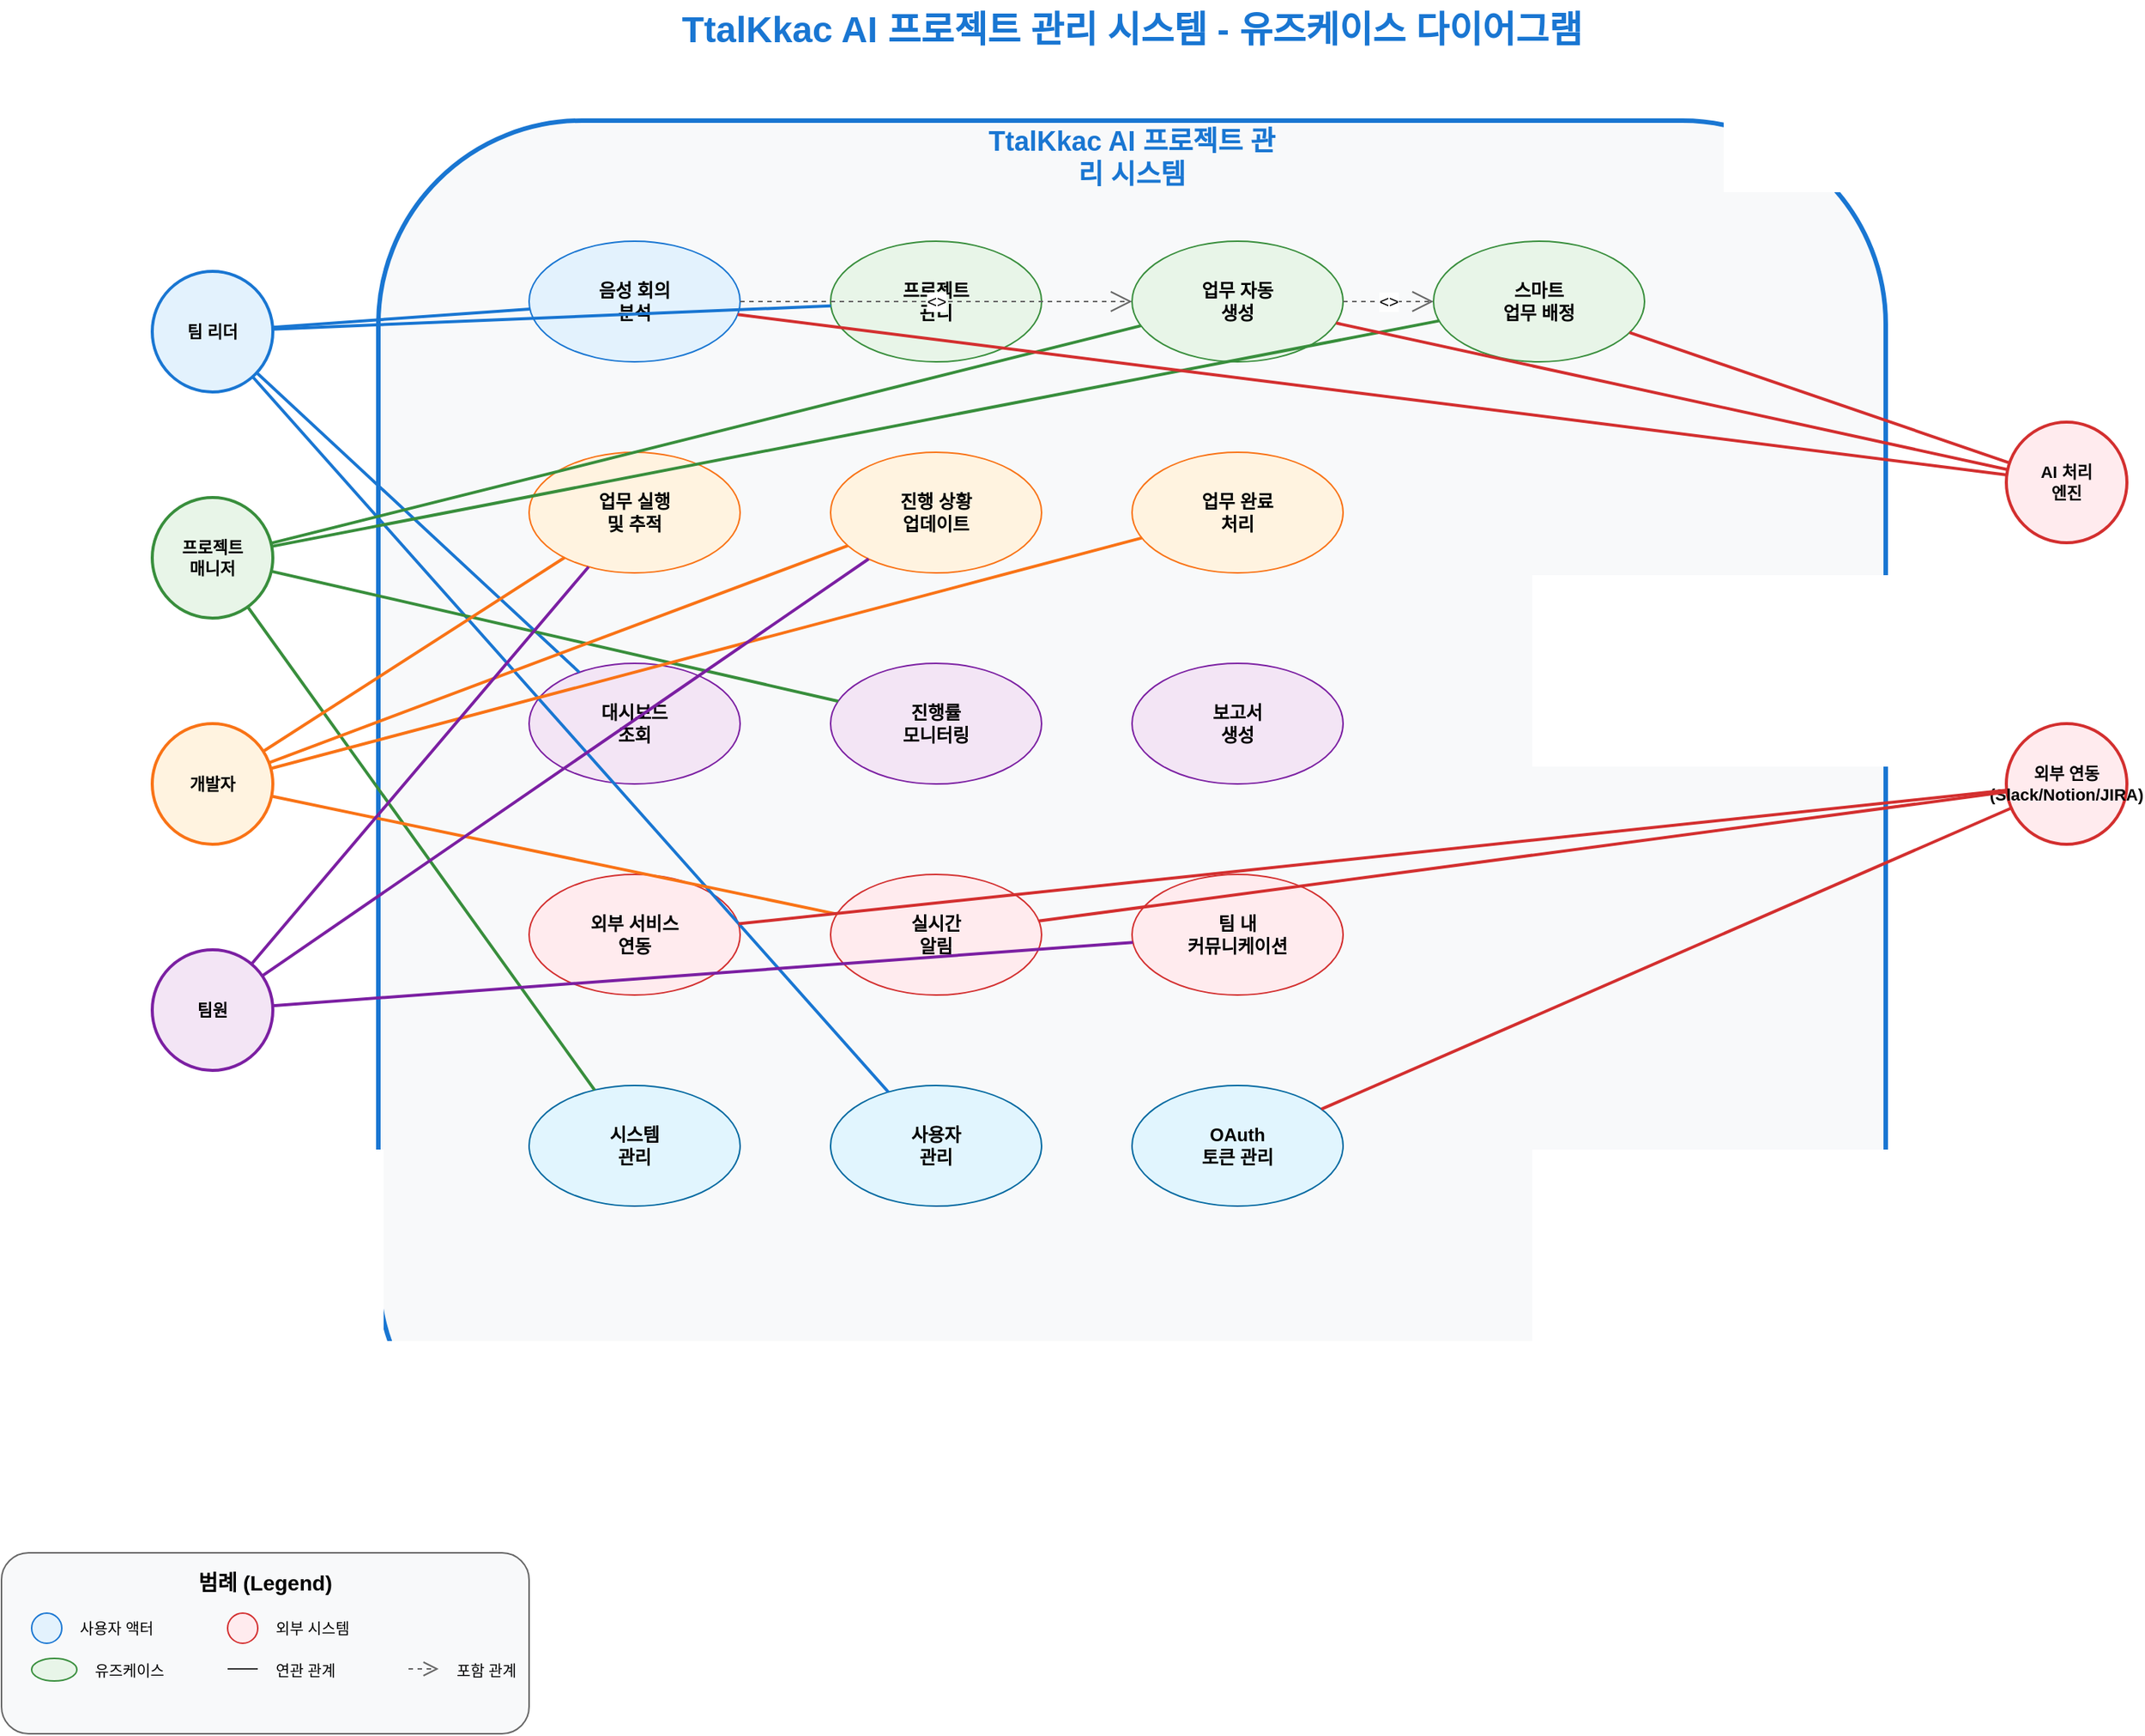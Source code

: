 <mxfile>
    <diagram name="TtalKkac 유즈케이스 다이어그램" id="ttalkkac-usecase">
        <mxGraphModel dx="1400" dy="1000" grid="1" gridSize="10" guides="1" tooltips="1" connect="1" arrows="1" fold="1" page="1" pageScale="1" pageWidth="1600" pageHeight="1200" math="0" shadow="0">
            <root>
                <mxCell id="0"/>
                <mxCell id="1" parent="0"/>
                
                <!-- 제목 -->
                <mxCell id="title" value="TtalKkac AI 프로젝트 관리 시스템 - 유즈케이스 다이어그램" style="text;html=1;strokeColor=none;fillColor=none;align=center;verticalAlign=middle;whiteSpace=wrap;rounded=0;fontSize=24;fontStyle=1;fontColor=#1976D2;" parent="1" vertex="1">
                    <mxGeometry x="400" y="20" width="800" height="40" as="geometry"/>
                </mxCell>
                
                <!-- 시스템 경계 -->
                <mxCell id="system-boundary" value="" style="rounded=1;whiteSpace=wrap;html=1;fillColor=#f8f9fa;strokeColor=#1976d2;strokeWidth=3;strokeDashArray=5 5;" parent="1" vertex="1">
                    <mxGeometry x="300" y="100" width="1000" height="900" as="geometry"/>
                </mxCell>
                <mxCell id="system-label" value="TtalKkac AI 프로젝트 관리 시스템" style="text;html=1;strokeColor=none;fillColor=none;align=center;verticalAlign=middle;whiteSpace=wrap;rounded=0;fontSize=18;fontStyle=1;fontColor=#1976d2;" parent="1" vertex="1">
                    <mxGeometry x="700" y="110" width="200" height="30" as="geometry"/>
                </mxCell>
                
                <!-- 액터들 (원형으로 변경) -->
                <!-- 팀 리더 -->
                <mxCell id="team-leader" value="팀 리더" style="ellipse;whiteSpace=wrap;html=1;aspect=fixed;fillColor=#e3f2fd;strokeColor=#1976d2;strokeWidth=2;fontSize=11;fontStyle=1;" parent="1" vertex="1">
                    <mxGeometry x="150" y="200" width="80" height="80" as="geometry"/>
                </mxCell>
                
                <!-- 프로젝트 매니저 -->
                <mxCell id="project-manager" value="프로젝트&#10;매니저" style="ellipse;whiteSpace=wrap;html=1;aspect=fixed;fillColor=#e8f5e8;strokeColor=#388e3c;strokeWidth=2;fontSize=11;fontStyle=1;" parent="1" vertex="1">
                    <mxGeometry x="150" y="350" width="80" height="80" as="geometry"/>
                </mxCell>
                
                <!-- 개발자 -->
                <mxCell id="developer" value="개발자" style="ellipse;whiteSpace=wrap;html=1;aspect=fixed;fillColor=#fff3e0;strokeColor=#f97316;strokeWidth=2;fontSize=11;fontStyle=1;" parent="1" vertex="1">
                    <mxGeometry x="150" y="500" width="80" height="80" as="geometry"/>
                </mxCell>
                
                <!-- 팀원 -->
                <mxCell id="team-member" value="팀원" style="ellipse;whiteSpace=wrap;html=1;aspect=fixed;fillColor=#f3e5f5;strokeColor=#7b1fa2;strokeWidth=2;fontSize=11;fontStyle=1;" parent="1" vertex="1">
                    <mxGeometry x="150" y="650" width="80" height="80" as="geometry"/>
                </mxCell>
                
                <!-- 외부 시스템들 (원형으로 변경) -->
                <!-- AI 엔진 -->
                <mxCell id="ai-engine" value="AI 처리&#10;엔진" style="ellipse;whiteSpace=wrap;html=1;aspect=fixed;fillColor=#ffebee;strokeColor=#d32f2f;strokeWidth=2;fontSize=11;fontStyle=1;" parent="1" vertex="1">
                    <mxGeometry x="1380" y="300" width="80" height="80" as="geometry"/>
                </mxCell>
                
                <!-- 외부 연동 -->
                <mxCell id="external-systems" value="외부 연동&#10;(Slack/Notion/JIRA)" style="ellipse;whiteSpace=wrap;html=1;aspect=fixed;fillColor=#ffebee;strokeColor=#d32f2f;strokeWidth=2;fontSize=11;fontStyle=1;" parent="1" vertex="1">
                    <mxGeometry x="1380" y="500" width="80" height="80" as="geometry"/>
                </mxCell>
                
                <!-- 주요 유즈케이스들 (그룹별로 정리) -->
                
                <!-- 음성 회의 및 AI 분석 -->
                <mxCell id="uc-voice-meeting" value="음성 회의&#10;분석" style="ellipse;whiteSpace=wrap;html=1;fillColor=#e3f2fd;strokeColor=#1976d2;fontSize=12;fontStyle=1;" parent="1" vertex="1">
                    <mxGeometry x="400" y="180" width="140" height="80" as="geometry"/>
                </mxCell>
                
                <!-- 프로젝트 및 업무 관리 -->
                <mxCell id="uc-project-management" value="프로젝트&#10;관리" style="ellipse;whiteSpace=wrap;html=1;fillColor=#e8f5e8;strokeColor=#388e3c;fontSize=12;fontStyle=1;" parent="1" vertex="1">
                    <mxGeometry x="600" y="180" width="140" height="80" as="geometry"/>
                </mxCell>
                
                <mxCell id="uc-task-generation" value="업무 자동&#10;생성" style="ellipse;whiteSpace=wrap;html=1;fillColor=#e8f5e8;strokeColor=#388e3c;fontSize=12;fontStyle=1;" parent="1" vertex="1">
                    <mxGeometry x="800" y="180" width="140" height="80" as="geometry"/>
                </mxCell>
                
                <mxCell id="uc-smart-assignment" value="스마트&#10;업무 배정" style="ellipse;whiteSpace=wrap;html=1;fillColor=#e8f5e8;strokeColor=#388e3c;fontSize=12;fontStyle=1;" parent="1" vertex="1">
                    <mxGeometry x="1000" y="180" width="140" height="80" as="geometry"/>
                </mxCell>
                
                <!-- 업무 실행 및 추적 -->
                <mxCell id="uc-task-execution" value="업무 실행&#10;및 추적" style="ellipse;whiteSpace=wrap;html=1;fillColor=#fff3e0;strokeColor=#f97316;fontSize=12;fontStyle=1;" parent="1" vertex="1">
                    <mxGeometry x="400" y="320" width="140" height="80" as="geometry"/>
                </mxCell>
                
                <mxCell id="uc-progress-update" value="진행 상황&#10;업데이트" style="ellipse;whiteSpace=wrap;html=1;fillColor=#fff3e0;strokeColor=#f97316;fontSize=12;fontStyle=1;" parent="1" vertex="1">
                    <mxGeometry x="600" y="320" width="140" height="80" as="geometry"/>
                </mxCell>
                
                <mxCell id="uc-task-completion" value="업무 완료&#10;처리" style="ellipse;whiteSpace=wrap;html=1;fillColor=#fff3e0;strokeColor=#f97316;fontSize=12;fontStyle=1;" parent="1" vertex="1">
                    <mxGeometry x="800" y="320" width="140" height="80" as="geometry"/>
                </mxCell>
                
                <!-- 모니터링 및 보고 -->
                <mxCell id="uc-dashboard" value="대시보드&#10;조회" style="ellipse;whiteSpace=wrap;html=1;fillColor=#f3e5f5;strokeColor=#7b1fa2;fontSize=12;fontStyle=1;" parent="1" vertex="1">
                    <mxGeometry x="400" y="460" width="140" height="80" as="geometry"/>
                </mxCell>
                
                <mxCell id="uc-progress-monitoring" value="진행률&#10;모니터링" style="ellipse;whiteSpace=wrap;html=1;fillColor=#f3e5f5;strokeColor=#7b1fa2;fontSize=12;fontStyle=1;" parent="1" vertex="1">
                    <mxGeometry x="600" y="460" width="140" height="80" as="geometry"/>
                </mxCell>
                
                <mxCell id="uc-report-generation" value="보고서&#10;생성" style="ellipse;whiteSpace=wrap;html=1;fillColor=#f3e5f5;strokeColor=#7b1fa2;fontSize=12;fontStyle=1;" parent="1" vertex="1">
                    <mxGeometry x="800" y="460" width="140" height="80" as="geometry"/>
                </mxCell>
                
                <!-- 외부 연동 및 알림 -->
                <mxCell id="uc-external-integration" value="외부 서비스&#10;연동" style="ellipse;whiteSpace=wrap;html=1;fillColor=#ffebee;strokeColor=#d32f2f;fontSize=12;fontStyle=1;" parent="1" vertex="1">
                    <mxGeometry x="400" y="600" width="140" height="80" as="geometry"/>
                </mxCell>
                
                <mxCell id="uc-notification" value="실시간&#10;알림" style="ellipse;whiteSpace=wrap;html=1;fillColor=#ffebee;strokeColor=#d32f2f;fontSize=12;fontStyle=1;" parent="1" vertex="1">
                    <mxGeometry x="600" y="600" width="140" height="80" as="geometry"/>
                </mxCell>
                
                <mxCell id="uc-team-communication" value="팀 내&#10;커뮤니케이션" style="ellipse;whiteSpace=wrap;html=1;fillColor=#ffebee;strokeColor=#d32f2f;fontSize=12;fontStyle=1;" parent="1" vertex="1">
                    <mxGeometry x="800" y="600" width="140" height="80" as="geometry"/>
                </mxCell>
                
                <!-- 시스템 관리 -->
                <mxCell id="uc-system-management" value="시스템&#10;관리" style="ellipse;whiteSpace=wrap;html=1;fillColor=#e1f5fe;strokeColor=#0369a1;fontSize=12;fontStyle=1;" parent="1" vertex="1">
                    <mxGeometry x="400" y="740" width="140" height="80" as="geometry"/>
                </mxCell>
                
                <mxCell id="uc-user-management" value="사용자&#10;관리" style="ellipse;whiteSpace=wrap;html=1;fillColor=#e1f5fe;strokeColor=#0369a1;fontSize=12;fontStyle=1;" parent="1" vertex="1">
                    <mxGeometry x="600" y="740" width="140" height="80" as="geometry"/>
                </mxCell>
                
                <mxCell id="uc-oauth-management" value="OAuth&#10;토큰 관리" style="ellipse;whiteSpace=wrap;html=1;fillColor=#e1f5fe;strokeColor=#0369a1;fontSize=12;fontStyle=1;" parent="1" vertex="1">
                    <mxGeometry x="800" y="740" width="140" height="80" as="geometry"/>
                </mxCell>
                
                <!-- 단순화된 관계선들 -->
                
                <!-- 팀 리더 관계 (주요 관계만) -->
                <mxCell id="rel-leader-voice" value="" style="endArrow=none;html=1;strokeColor=#1976d2;strokeWidth=2;" parent="1" source="team-leader" target="uc-voice-meeting" edge="1">
                    <mxGeometry relative="1" as="geometry"/>
                </mxCell>
                <mxCell id="rel-leader-project" value="" style="endArrow=none;html=1;strokeColor=#1976d2;strokeWidth=2;" parent="1" source="team-leader" target="uc-project-management" edge="1">
                    <mxGeometry relative="1" as="geometry"/>
                </mxCell>
                <mxCell id="rel-leader-dashboard" value="" style="endArrow=none;html=1;strokeColor=#1976d2;strokeWidth=2;" parent="1" source="team-leader" target="uc-dashboard" edge="1">
                    <mxGeometry relative="1" as="geometry"/>
                </mxCell>
                <mxCell id="rel-leader-user-mgmt" value="" style="endArrow=none;html=1;strokeColor=#1976d2;strokeWidth=2;" parent="1" source="team-leader" target="uc-user-management" edge="1">
                    <mxGeometry relative="1" as="geometry"/>
                </mxCell>
                
                <!-- 프로젝트 매니저 관계 -->
                <mxCell id="rel-pm-task-gen" value="" style="endArrow=none;html=1;strokeColor=#388e3c;strokeWidth=2;" parent="1" source="project-manager" target="uc-task-generation" edge="1">
                    <mxGeometry relative="1" as="geometry"/>
                </mxCell>
                <mxCell id="rel-pm-assignment" value="" style="endArrow=none;html=1;strokeColor=#388e3c;strokeWidth=2;" parent="1" source="project-manager" target="uc-smart-assignment" edge="1">
                    <mxGeometry relative="1" as="geometry"/>
                </mxCell>
                <mxCell id="rel-pm-monitoring" value="" style="endArrow=none;html=1;strokeColor=#388e3c;strokeWidth=2;" parent="1" source="project-manager" target="uc-progress-monitoring" edge="1">
                    <mxGeometry relative="1" as="geometry"/>
                </mxCell>
                <mxCell id="rel-pm-system" value="" style="endArrow=none;html=1;strokeColor=#388e3c;strokeWidth=2;" parent="1" source="project-manager" target="uc-system-management" edge="1">
                    <mxGeometry relative="1" as="geometry"/>
                </mxCell>
                
                <!-- 개발자 관계 -->
                <mxCell id="rel-dev-execution" value="" style="endArrow=none;html=1;strokeColor=#f97316;strokeWidth=2;" parent="1" source="developer" target="uc-task-execution" edge="1">
                    <mxGeometry relative="1" as="geometry"/>
                </mxCell>
                <mxCell id="rel-dev-update" value="" style="endArrow=none;html=1;strokeColor=#f97316;strokeWidth=2;" parent="1" source="developer" target="uc-progress-update" edge="1">
                    <mxGeometry relative="1" as="geometry"/>
                </mxCell>
                <mxCell id="rel-dev-completion" value="" style="endArrow=none;html=1;strokeColor=#f97316;strokeWidth=2;" parent="1" source="developer" target="uc-task-completion" edge="1">
                    <mxGeometry relative="1" as="geometry"/>
                </mxCell>
                <mxCell id="rel-dev-notification" value="" style="endArrow=none;html=1;strokeColor=#f97316;strokeWidth=2;" parent="1" source="developer" target="uc-notification" edge="1">
                    <mxGeometry relative="1" as="geometry"/>
                </mxCell>
                
                <!-- 팀원 관계 -->
                <mxCell id="rel-member-execution" value="" style="endArrow=none;html=1;strokeColor=#7b1fa2;strokeWidth=2;" parent="1" source="team-member" target="uc-task-execution" edge="1">
                    <mxGeometry relative="1" as="geometry"/>
                </mxCell>
                <mxCell id="rel-member-update" value="" style="endArrow=none;html=1;strokeColor=#7b1fa2;strokeWidth=2;" parent="1" source="team-member" target="uc-progress-update" edge="1">
                    <mxGeometry relative="1" as="geometry"/>
                </mxCell>
                <mxCell id="rel-member-communication" value="" style="endArrow=none;html=1;strokeColor=#7b1fa2;strokeWidth=2;" parent="1" source="team-member" target="uc-team-communication" edge="1">
                    <mxGeometry relative="1" as="geometry"/>
                </mxCell>
                
                <!-- AI 엔진 관계 -->
                <mxCell id="rel-ai-voice" value="" style="endArrow=none;html=1;strokeColor=#d32f2f;strokeWidth=2;" parent="1" source="ai-engine" target="uc-voice-meeting" edge="1">
                    <mxGeometry relative="1" as="geometry"/>
                </mxCell>
                <mxCell id="rel-ai-task-gen" value="" style="endArrow=none;html=1;strokeColor=#d32f2f;strokeWidth=2;" parent="1" source="ai-engine" target="uc-task-generation" edge="1">
                    <mxGeometry relative="1" as="geometry"/>
                </mxCell>
                <mxCell id="rel-ai-assignment" value="" style="endArrow=none;html=1;strokeColor=#d32f2f;strokeWidth=2;" parent="1" source="ai-engine" target="uc-smart-assignment" edge="1">
                    <mxGeometry relative="1" as="geometry"/>
                </mxCell>
                
                <!-- 외부 시스템 관계 -->
                <mxCell id="rel-external-integration" value="" style="endArrow=none;html=1;strokeColor=#d32f2f;strokeWidth=2;" parent="1" source="external-systems" target="uc-external-integration" edge="1">
                    <mxGeometry relative="1" as="geometry"/>
                </mxCell>
                <mxCell id="rel-external-notification" value="" style="endArrow=none;html=1;strokeColor=#d32f2f;strokeWidth=2;" parent="1" source="external-systems" target="uc-notification" edge="1">
                    <mxGeometry relative="1" as="geometry"/>
                </mxCell>
                <mxCell id="rel-external-oauth" value="" style="endArrow=none;html=1;strokeColor=#d32f2f;strokeWidth=2;" parent="1" source="external-systems" target="uc-oauth-management" edge="1">
                    <mxGeometry relative="1" as="geometry"/>
                </mxCell>
                
                <!-- 핵심 워크플로우 Include 관계 (최소화) -->
                <mxCell id="include-voice-task" value="&lt;&lt;include&gt;&gt;" style="endArrow=open;endSize=12;dashed=1;html=1;strokeColor=#666666;" parent="1" source="uc-voice-meeting" target="uc-task-generation" edge="1">
                    <mxGeometry relative="1" as="geometry"/>
                </mxCell>
                
                <mxCell id="include-task-assignment" value="&lt;&lt;include&gt;&gt;" style="endArrow=open;endSize=12;dashed=1;html=1;strokeColor=#666666;" parent="1" source="uc-task-generation" target="uc-smart-assignment" edge="1">
                    <mxGeometry relative="1" as="geometry"/>
                </mxCell>
                
                <!-- 범례 (단순화) -->
                <mxCell id="legend-box" value="" style="rounded=1;whiteSpace=wrap;html=1;fillColor=#f8f9fa;strokeColor=#666666;strokeWidth=1;" parent="1" vertex="1">
                    <mxGeometry x="50" y="1050" width="350" height="120" as="geometry"/>
                </mxCell>
                <mxCell id="legend-title" value="범례 (Legend)" style="text;html=1;strokeColor=none;fillColor=none;align=center;verticalAlign=middle;whiteSpace=wrap;rounded=0;fontSize=14;fontStyle=1;" parent="1" vertex="1">
                    <mxGeometry x="175" y="1060" width="100" height="20" as="geometry"/>
                </mxCell>
                
                <!-- 범례 내용 -->
                <mxCell id="legend-user-actor" value="" style="ellipse;whiteSpace=wrap;html=1;aspect=fixed;fillColor=#e3f2fd;strokeColor=#1976d2;strokeWidth=1;" parent="1" vertex="1">
                    <mxGeometry x="70" y="1090" width="20" height="20" as="geometry"/>
                </mxCell>
                <mxCell id="legend-user-text" value="사용자 액터" style="text;html=1;strokeColor=none;fillColor=none;align=left;verticalAlign=middle;whiteSpace=wrap;rounded=0;fontSize=10;" parent="1" vertex="1">
                    <mxGeometry x="100" y="1090" width="80" height="20" as="geometry"/>
                </mxCell>
                
                <mxCell id="legend-system-actor" value="" style="ellipse;whiteSpace=wrap;html=1;aspect=fixed;fillColor=#ffebee;strokeColor=#d32f2f;strokeWidth=1;" parent="1" vertex="1">
                    <mxGeometry x="200" y="1090" width="20" height="20" as="geometry"/>
                </mxCell>
                <mxCell id="legend-system-text" value="외부 시스템" style="text;html=1;strokeColor=none;fillColor=none;align=left;verticalAlign=middle;whiteSpace=wrap;rounded=0;fontSize=10;" parent="1" vertex="1">
                    <mxGeometry x="230" y="1090" width="80" height="20" as="geometry"/>
                </mxCell>
                
                <mxCell id="legend-usecase" value="" style="ellipse;whiteSpace=wrap;html=1;fillColor=#e8f5e8;strokeColor=#388e3c;" parent="1" vertex="1">
                    <mxGeometry x="70" y="1120" width="30" height="15" as="geometry"/>
                </mxCell>
                <mxCell id="legend-usecase-text" value="유즈케이스" style="text;html=1;strokeColor=none;fillColor=none;align=left;verticalAlign=middle;whiteSpace=wrap;rounded=0;fontSize=10;" parent="1" vertex="1">
                    <mxGeometry x="110" y="1120" width="70" height="15" as="geometry"/>
                </mxCell>
                
                <mxCell id="legend-association" value="" style="endArrow=none;html=1;strokeColor=#333333;strokeWidth=1;" parent="1" edge="1">
                    <mxGeometry relative="1" as="geometry">
                        <mxPoint x="200" y="1127" as="sourcePoint"/>
                        <mxPoint x="220" y="1127" as="targetPoint"/>
                    </mxGeometry>
                </mxCell>
                <mxCell id="legend-association-text" value="연관 관계" style="text;html=1;strokeColor=none;fillColor=none;align=left;verticalAlign=middle;whiteSpace=wrap;rounded=0;fontSize=10;" parent="1" vertex="1">
                    <mxGeometry x="230" y="1120" width="70" height="15" as="geometry"/>
                </mxCell>
                
                <mxCell id="legend-include" value="" style="endArrow=open;endSize=8;dashed=1;html=1;strokeColor=#666666;" parent="1" edge="1">
                    <mxGeometry relative="1" as="geometry">
                        <mxPoint x="320" y="1127" as="sourcePoint"/>
                        <mxPoint x="340" y="1127" as="targetPoint"/>
                    </mxGeometry>
                </mxCell>
                <mxCell id="legend-include-text" value="포함 관계" style="text;html=1;strokeColor=none;fillColor=none;align=left;verticalAlign=middle;whiteSpace=wrap;rounded=0;fontSize=10;" parent="1" vertex="1">
                    <mxGeometry x="350" y="1120" width="70" height="15" as="geometry"/>
                </mxCell>
                
            </root>
        </mxGraphModel>
    </diagram>
</mxfile> 